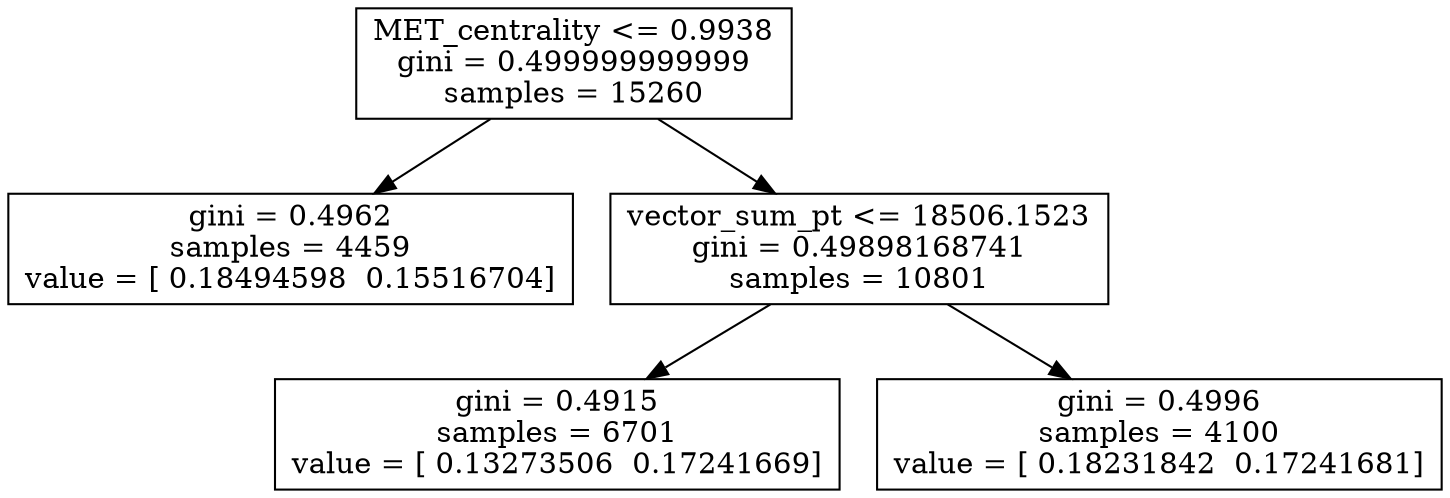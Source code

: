 digraph Tree {
0 [label="MET_centrality <= 0.9938\ngini = 0.499999999999\nsamples = 15260", shape="box"] ;
1 [label="gini = 0.4962\nsamples = 4459\nvalue = [ 0.18494598  0.15516704]", shape="box"] ;
0 -> 1 ;
2 [label="vector_sum_pt <= 18506.1523\ngini = 0.49898168741\nsamples = 10801", shape="box"] ;
0 -> 2 ;
3 [label="gini = 0.4915\nsamples = 6701\nvalue = [ 0.13273506  0.17241669]", shape="box"] ;
2 -> 3 ;
4 [label="gini = 0.4996\nsamples = 4100\nvalue = [ 0.18231842  0.17241681]", shape="box"] ;
2 -> 4 ;
}
